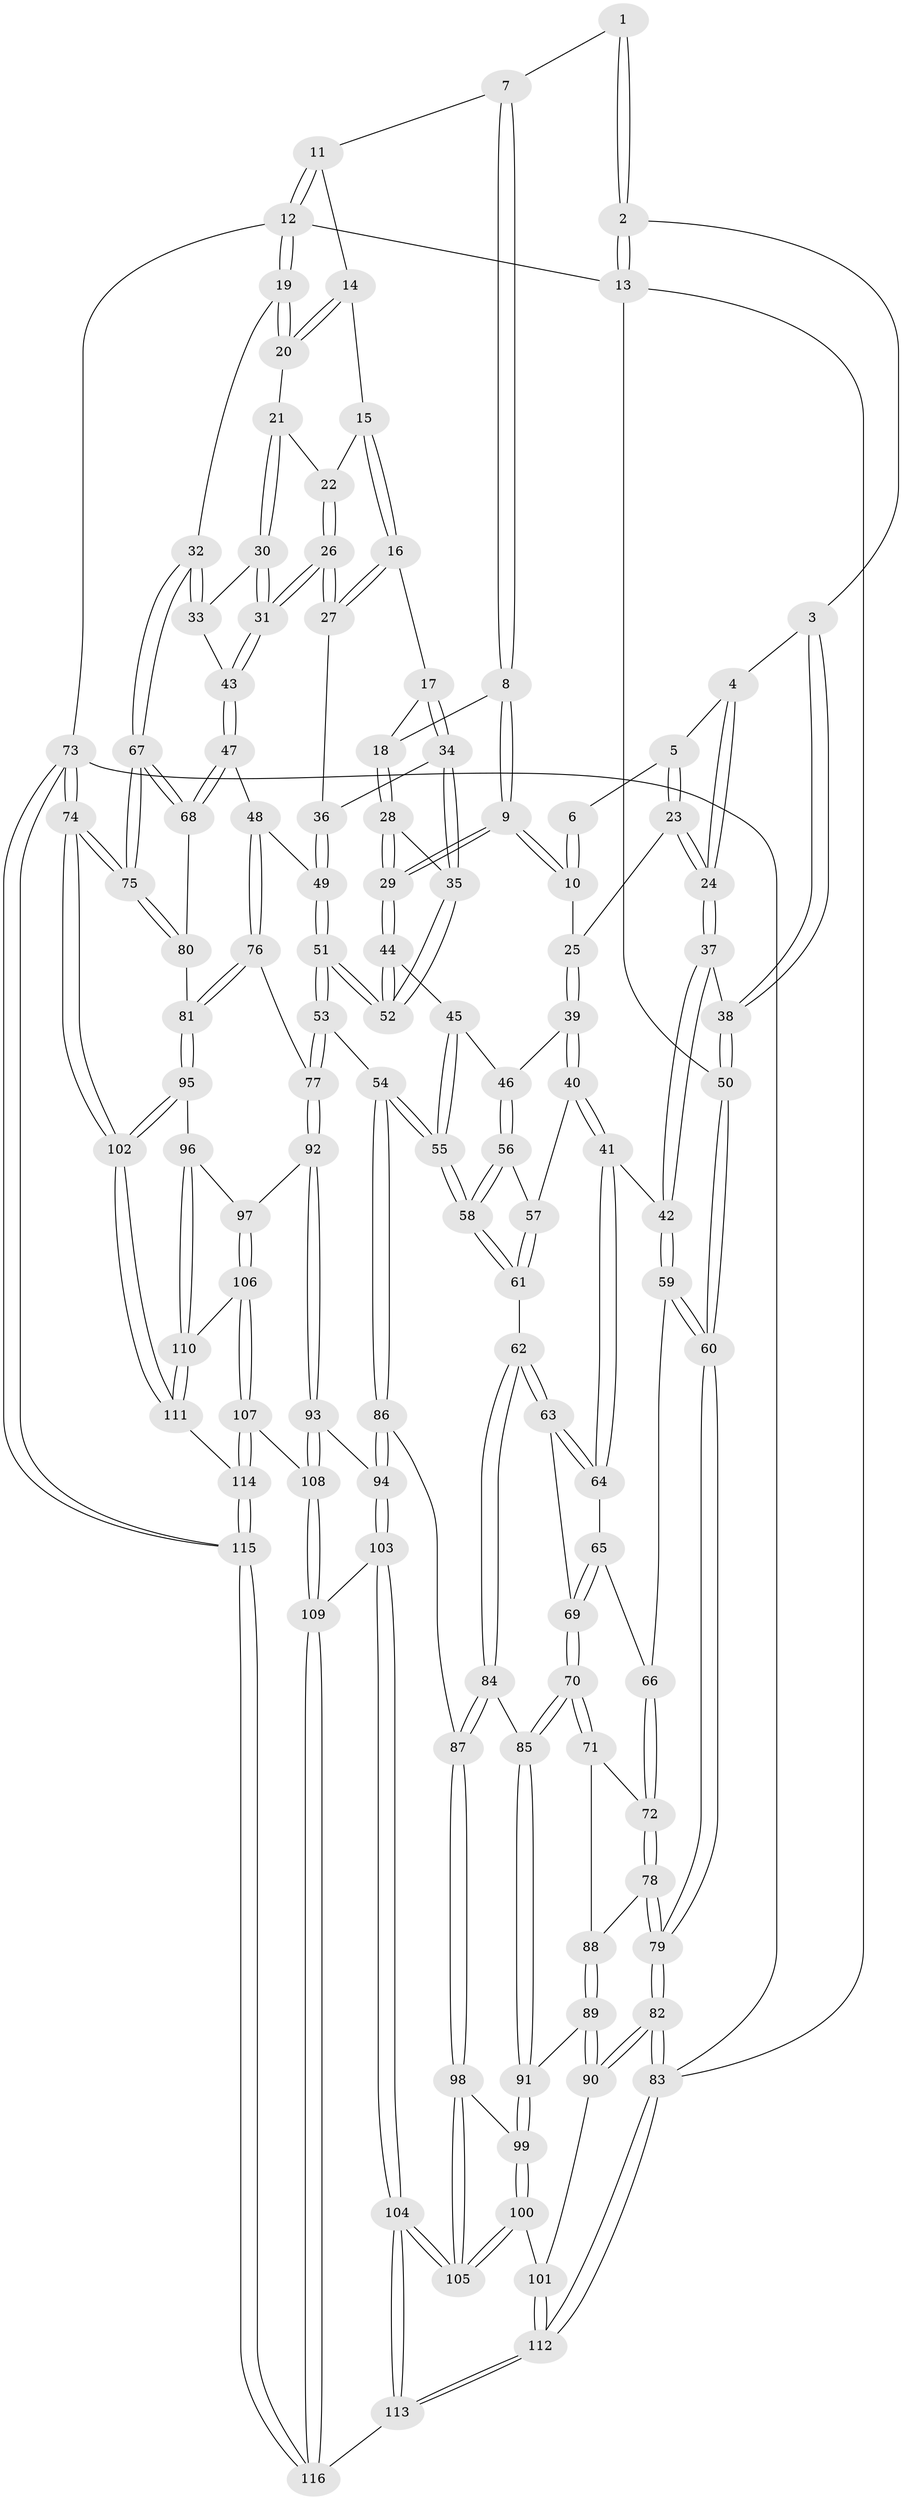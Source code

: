 // coarse degree distribution, {3: 0.11428571428571428, 4: 0.42857142857142855, 5: 0.4, 6: 0.05714285714285714}
// Generated by graph-tools (version 1.1) at 2025/24/03/03/25 07:24:37]
// undirected, 116 vertices, 287 edges
graph export_dot {
graph [start="1"]
  node [color=gray90,style=filled];
  1 [pos="+0.48938111129298667+0"];
  2 [pos="+0+0"];
  3 [pos="+0+0"];
  4 [pos="+0.11628580782262843+0.06647085451181403"];
  5 [pos="+0.25552617047845216+0.15309849921702237"];
  6 [pos="+0.3219248074509109+0.09906125443507127"];
  7 [pos="+0.5072839941337733+0"];
  8 [pos="+0.5388562381919793+0"];
  9 [pos="+0.4023652524910026+0.24283169157382845"];
  10 [pos="+0.40085383835813637+0.24270747327264178"];
  11 [pos="+1+0"];
  12 [pos="+1+0"];
  13 [pos="+0+0"];
  14 [pos="+0.8315840584856025+0.10539522961590213"];
  15 [pos="+0.8045988824491445+0.1233655265246607"];
  16 [pos="+0.7093176658673203+0.1511895518513747"];
  17 [pos="+0.6867196673909878+0.1408463052151071"];
  18 [pos="+0.6201763750117485+0.09995100809051026"];
  19 [pos="+1+0.03582293348757716"];
  20 [pos="+0.9715838028884484+0.18092478331087"];
  21 [pos="+0.969436208057976+0.18359559530943537"];
  22 [pos="+0.8656893178810946+0.22327017464004575"];
  23 [pos="+0.266626099124893+0.21702004498014404"];
  24 [pos="+0.1880997769409645+0.2889754097558487"];
  25 [pos="+0.3433725685822083+0.24845999947566277"];
  26 [pos="+0.8309143441378304+0.3317303246918929"];
  27 [pos="+0.7569850921977698+0.28469569674721357"];
  28 [pos="+0.5595002299321516+0.24876814767153638"];
  29 [pos="+0.4533770810910004+0.30626429592697535"];
  30 [pos="+0.9419345632698977+0.2567121427217264"];
  31 [pos="+0.8440806247502454+0.34828030707165425"];
  32 [pos="+1+0.2826886613804784"];
  33 [pos="+0.9867450637388615+0.30578742407720305"];
  34 [pos="+0.6233876414525851+0.3353802749837654"];
  35 [pos="+0.6199063651005905+0.3361257591301074"];
  36 [pos="+0.6791998979976115+0.33791833705905716"];
  37 [pos="+0.15718314584843956+0.33583318489647845"];
  38 [pos="+0.13923724606585958+0.3219547469977763"];
  39 [pos="+0.31576035062875635+0.3249277962199495"];
  40 [pos="+0.22480445928864973+0.3975640401541424"];
  41 [pos="+0.17217006604969778+0.39526296578234277"];
  42 [pos="+0.1655310506731649+0.38255102531192453"];
  43 [pos="+0.867721484750825+0.41842841582571333"];
  44 [pos="+0.45509671335271196+0.3381439838435057"];
  45 [pos="+0.4393299838261172+0.3522237169241721"];
  46 [pos="+0.39168779977223206+0.38551462546312215"];
  47 [pos="+0.8698273767725501+0.4324729109842794"];
  48 [pos="+0.7997273772604275+0.46791105093738555"];
  49 [pos="+0.7109594988523315+0.4690872261897497"];
  50 [pos="+0+0.2514632262005332"];
  51 [pos="+0.5775826036346527+0.5298576428463341"];
  52 [pos="+0.5545773250461155+0.42272657540284536"];
  53 [pos="+0.5508643322892862+0.5908019007930471"];
  54 [pos="+0.4663104936574402+0.5885689402103297"];
  55 [pos="+0.4455149420859729+0.5721062764664048"];
  56 [pos="+0.37532995298430344+0.40722239284907447"];
  57 [pos="+0.2648391950720847+0.4140301213881824"];
  58 [pos="+0.40132986982215063+0.5423904291126663"];
  59 [pos="+0+0.40258799871294204"];
  60 [pos="+0+0.3899733037040519"];
  61 [pos="+0.34140631143964606+0.5352504811380603"];
  62 [pos="+0.27643294789399875+0.5599701916756321"];
  63 [pos="+0.26828197963580114+0.5523127167535785"];
  64 [pos="+0.17185546760485573+0.39646586378580434"];
  65 [pos="+0.13546655475914068+0.46319199731486377"];
  66 [pos="+0.095256549380666+0.4886228708527523"];
  67 [pos="+1+0.5152924679171567"];
  68 [pos="+0.9719472171813762+0.5001749788883032"];
  69 [pos="+0.16427688991021222+0.5421225683178464"];
  70 [pos="+0.1722426084613183+0.6637543949615744"];
  71 [pos="+0.09932465090951002+0.6380706918188624"];
  72 [pos="+0.0249016796319743+0.5878972415027145"];
  73 [pos="+1+1"];
  74 [pos="+1+1"];
  75 [pos="+1+0.9362391931171234"];
  76 [pos="+0.7574898029672466+0.6832566604786665"];
  77 [pos="+0.5593600170705184+0.6044769089265174"];
  78 [pos="+0+0.6035485195553186"];
  79 [pos="+0+0.5978277291929749"];
  80 [pos="+0.8793706027270081+0.6522591372177361"];
  81 [pos="+0.7856931973333003+0.7119480601398341"];
  82 [pos="+0+0.8177314555060988"];
  83 [pos="+0+1"];
  84 [pos="+0.21807090587319536+0.6879005986708847"];
  85 [pos="+0.19576167642819625+0.6870487034098223"];
  86 [pos="+0.31670437876677837+0.7367154271710076"];
  87 [pos="+0.2878621598487701+0.7268536344165516"];
  88 [pos="+0.038652337164514855+0.7160744367345964"];
  89 [pos="+0.046881459432857216+0.7513223894869205"];
  90 [pos="+0+0.7946169400952449"];
  91 [pos="+0.1450760235561323+0.7490905755966175"];
  92 [pos="+0.5470085068246392+0.7656503592333033"];
  93 [pos="+0.5383798828680806+0.7752811538983396"];
  94 [pos="+0.3399187225064289+0.7843312741738531"];
  95 [pos="+0.7885572400924676+0.7421640310132518"];
  96 [pos="+0.7442477802585917+0.8076738616576221"];
  97 [pos="+0.5728152746405205+0.7811530880010319"];
  98 [pos="+0.20798271594132486+0.8447485515826053"];
  99 [pos="+0.1375646474812217+0.806539721948662"];
  100 [pos="+0.09832713111567874+0.8747569090358617"];
  101 [pos="+0.09770141070773408+0.8751055128162539"];
  102 [pos="+1+1"];
  103 [pos="+0.3443243654262114+0.8404982201735092"];
  104 [pos="+0.2603677673914981+0.9448092969602561"];
  105 [pos="+0.23345423171566246+0.9213059704181445"];
  106 [pos="+0.6472431185220748+0.9038915540991077"];
  107 [pos="+0.6300861823485245+0.9345772291581648"];
  108 [pos="+0.496878361872144+0.9072742004053085"];
  109 [pos="+0.47352530302503937+0.9239193147030399"];
  110 [pos="+0.7367832135049118+0.8420063406062094"];
  111 [pos="+0.7761295756654313+0.9142267353525222"];
  112 [pos="+0+1"];
  113 [pos="+0.2538140973766089+1"];
  114 [pos="+0.6788538315679867+1"];
  115 [pos="+0.6806218765702471+1"];
  116 [pos="+0.4173232147295772+1"];
  1 -- 2;
  1 -- 2;
  1 -- 7;
  2 -- 3;
  2 -- 13;
  2 -- 13;
  3 -- 4;
  3 -- 38;
  3 -- 38;
  4 -- 5;
  4 -- 24;
  4 -- 24;
  5 -- 6;
  5 -- 23;
  5 -- 23;
  6 -- 10;
  6 -- 10;
  7 -- 8;
  7 -- 8;
  7 -- 11;
  8 -- 9;
  8 -- 9;
  8 -- 18;
  9 -- 10;
  9 -- 10;
  9 -- 29;
  9 -- 29;
  10 -- 25;
  11 -- 12;
  11 -- 12;
  11 -- 14;
  12 -- 13;
  12 -- 19;
  12 -- 19;
  12 -- 73;
  13 -- 50;
  13 -- 83;
  14 -- 15;
  14 -- 20;
  14 -- 20;
  15 -- 16;
  15 -- 16;
  15 -- 22;
  16 -- 17;
  16 -- 27;
  16 -- 27;
  17 -- 18;
  17 -- 34;
  17 -- 34;
  18 -- 28;
  18 -- 28;
  19 -- 20;
  19 -- 20;
  19 -- 32;
  20 -- 21;
  21 -- 22;
  21 -- 30;
  21 -- 30;
  22 -- 26;
  22 -- 26;
  23 -- 24;
  23 -- 24;
  23 -- 25;
  24 -- 37;
  24 -- 37;
  25 -- 39;
  25 -- 39;
  26 -- 27;
  26 -- 27;
  26 -- 31;
  26 -- 31;
  27 -- 36;
  28 -- 29;
  28 -- 29;
  28 -- 35;
  29 -- 44;
  29 -- 44;
  30 -- 31;
  30 -- 31;
  30 -- 33;
  31 -- 43;
  31 -- 43;
  32 -- 33;
  32 -- 33;
  32 -- 67;
  32 -- 67;
  33 -- 43;
  34 -- 35;
  34 -- 35;
  34 -- 36;
  35 -- 52;
  35 -- 52;
  36 -- 49;
  36 -- 49;
  37 -- 38;
  37 -- 42;
  37 -- 42;
  38 -- 50;
  38 -- 50;
  39 -- 40;
  39 -- 40;
  39 -- 46;
  40 -- 41;
  40 -- 41;
  40 -- 57;
  41 -- 42;
  41 -- 64;
  41 -- 64;
  42 -- 59;
  42 -- 59;
  43 -- 47;
  43 -- 47;
  44 -- 45;
  44 -- 52;
  44 -- 52;
  45 -- 46;
  45 -- 55;
  45 -- 55;
  46 -- 56;
  46 -- 56;
  47 -- 48;
  47 -- 68;
  47 -- 68;
  48 -- 49;
  48 -- 76;
  48 -- 76;
  49 -- 51;
  49 -- 51;
  50 -- 60;
  50 -- 60;
  51 -- 52;
  51 -- 52;
  51 -- 53;
  51 -- 53;
  53 -- 54;
  53 -- 77;
  53 -- 77;
  54 -- 55;
  54 -- 55;
  54 -- 86;
  54 -- 86;
  55 -- 58;
  55 -- 58;
  56 -- 57;
  56 -- 58;
  56 -- 58;
  57 -- 61;
  57 -- 61;
  58 -- 61;
  58 -- 61;
  59 -- 60;
  59 -- 60;
  59 -- 66;
  60 -- 79;
  60 -- 79;
  61 -- 62;
  62 -- 63;
  62 -- 63;
  62 -- 84;
  62 -- 84;
  63 -- 64;
  63 -- 64;
  63 -- 69;
  64 -- 65;
  65 -- 66;
  65 -- 69;
  65 -- 69;
  66 -- 72;
  66 -- 72;
  67 -- 68;
  67 -- 68;
  67 -- 75;
  67 -- 75;
  68 -- 80;
  69 -- 70;
  69 -- 70;
  70 -- 71;
  70 -- 71;
  70 -- 85;
  70 -- 85;
  71 -- 72;
  71 -- 88;
  72 -- 78;
  72 -- 78;
  73 -- 74;
  73 -- 74;
  73 -- 115;
  73 -- 115;
  73 -- 83;
  74 -- 75;
  74 -- 75;
  74 -- 102;
  74 -- 102;
  75 -- 80;
  75 -- 80;
  76 -- 77;
  76 -- 81;
  76 -- 81;
  77 -- 92;
  77 -- 92;
  78 -- 79;
  78 -- 79;
  78 -- 88;
  79 -- 82;
  79 -- 82;
  80 -- 81;
  81 -- 95;
  81 -- 95;
  82 -- 83;
  82 -- 83;
  82 -- 90;
  82 -- 90;
  83 -- 112;
  83 -- 112;
  84 -- 85;
  84 -- 87;
  84 -- 87;
  85 -- 91;
  85 -- 91;
  86 -- 87;
  86 -- 94;
  86 -- 94;
  87 -- 98;
  87 -- 98;
  88 -- 89;
  88 -- 89;
  89 -- 90;
  89 -- 90;
  89 -- 91;
  90 -- 101;
  91 -- 99;
  91 -- 99;
  92 -- 93;
  92 -- 93;
  92 -- 97;
  93 -- 94;
  93 -- 108;
  93 -- 108;
  94 -- 103;
  94 -- 103;
  95 -- 96;
  95 -- 102;
  95 -- 102;
  96 -- 97;
  96 -- 110;
  96 -- 110;
  97 -- 106;
  97 -- 106;
  98 -- 99;
  98 -- 105;
  98 -- 105;
  99 -- 100;
  99 -- 100;
  100 -- 101;
  100 -- 105;
  100 -- 105;
  101 -- 112;
  101 -- 112;
  102 -- 111;
  102 -- 111;
  103 -- 104;
  103 -- 104;
  103 -- 109;
  104 -- 105;
  104 -- 105;
  104 -- 113;
  104 -- 113;
  106 -- 107;
  106 -- 107;
  106 -- 110;
  107 -- 108;
  107 -- 114;
  107 -- 114;
  108 -- 109;
  108 -- 109;
  109 -- 116;
  109 -- 116;
  110 -- 111;
  110 -- 111;
  111 -- 114;
  112 -- 113;
  112 -- 113;
  113 -- 116;
  114 -- 115;
  114 -- 115;
  115 -- 116;
  115 -- 116;
}
